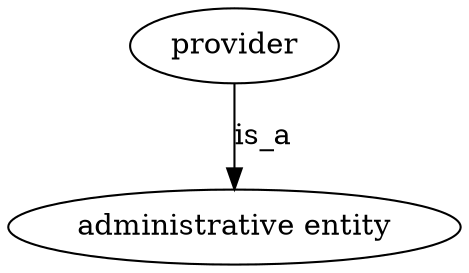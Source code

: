digraph {
	graph [bb="0,0,166.1,122"];
	node [label="\N"];
	provider	 [height=0.5,
		label=provider,
		pos="83.048,104",
		width=1.1129];
	"administrative entity"	 [height=0.5,
		pos="83.048,18",
		width=2.3069];
	provider -> "administrative entity"	 [label=is_a,
		lp="94.324,61",
		pos="e,83.048,36.212 83.048,85.762 83.048,74.36 83.048,59.434 83.048,46.494"];
}

